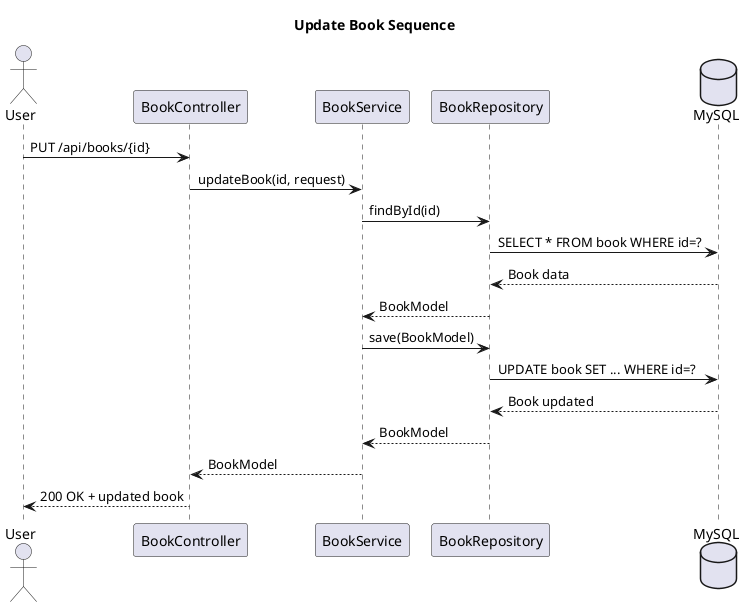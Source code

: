 @startuml
title Update Book Sequence

actor User
participant "BookController" as BC
participant "BookService" as BS
participant "BookRepository" as BR
database "MySQL" as DB

User -> BC : PUT /api/books/{id}
BC -> BS : updateBook(id, request)
BS -> BR : findById(id)
BR -> DB : SELECT * FROM book WHERE id=?
DB --> BR : Book data
BR --> BS : BookModel
BS -> BR : save(BookModel)
BR -> DB : UPDATE book SET ... WHERE id=?
DB --> BR : Book updated
BR --> BS : BookModel
BS --> BC : BookModel
BC --> User : 200 OK + updated book

@enduml 